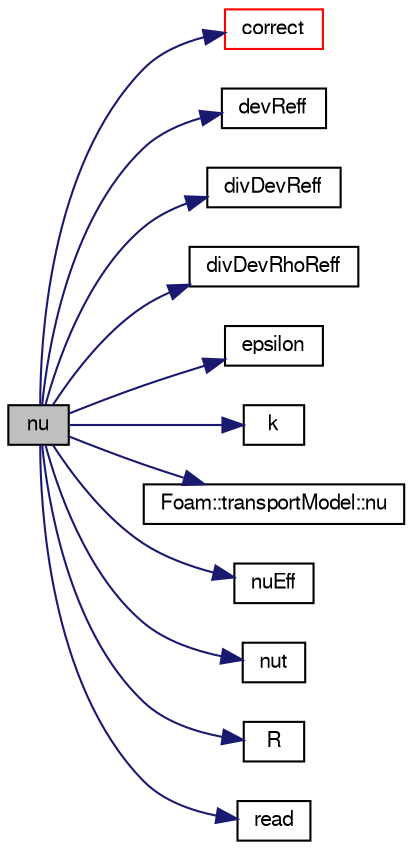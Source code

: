 digraph "nu"
{
  bgcolor="transparent";
  edge [fontname="FreeSans",fontsize="10",labelfontname="FreeSans",labelfontsize="10"];
  node [fontname="FreeSans",fontsize="10",shape=record];
  rankdir="LR";
  Node571 [label="nu",height=0.2,width=0.4,color="black", fillcolor="grey75", style="filled", fontcolor="black"];
  Node571 -> Node572 [color="midnightblue",fontsize="10",style="solid",fontname="FreeSans"];
  Node572 [label="correct",height=0.2,width=0.4,color="red",URL="$a31102.html#aa4d8a8ca44f2b13f84ba64733f6e0252",tooltip="Solve the turbulence equations and correct the turbulence viscosity. "];
  Node571 -> Node923 [color="midnightblue",fontsize="10",style="solid",fontname="FreeSans"];
  Node923 [label="devReff",height=0.2,width=0.4,color="black",URL="$a31102.html#a326a60284c8611b8d684da3ed60d59fb",tooltip="Return the effective stress tensor including the laminar stress. "];
  Node571 -> Node924 [color="midnightblue",fontsize="10",style="solid",fontname="FreeSans"];
  Node924 [label="divDevReff",height=0.2,width=0.4,color="black",URL="$a31102.html#a2fe41bb94b1df0e86fe7a6c83a78c5ad",tooltip="Return the source term for the momentum equation. "];
  Node571 -> Node925 [color="midnightblue",fontsize="10",style="solid",fontname="FreeSans"];
  Node925 [label="divDevRhoReff",height=0.2,width=0.4,color="black",URL="$a31102.html#ad406d4c7b5858512bcae60ecc610d147",tooltip="Return the source term for the momentum equation. "];
  Node571 -> Node926 [color="midnightblue",fontsize="10",style="solid",fontname="FreeSans"];
  Node926 [label="epsilon",height=0.2,width=0.4,color="black",URL="$a31102.html#a9259555bfd1948ca5889cde3d9f32c44",tooltip="Return the turbulence kinetic energy dissipation rate. "];
  Node571 -> Node927 [color="midnightblue",fontsize="10",style="solid",fontname="FreeSans"];
  Node927 [label="k",height=0.2,width=0.4,color="black",URL="$a31102.html#a513c40f9ed37e2baed10984c3c4c57a9",tooltip="Return the turbulence kinetic energy. "];
  Node571 -> Node928 [color="midnightblue",fontsize="10",style="solid",fontname="FreeSans"];
  Node928 [label="Foam::transportModel::nu",height=0.2,width=0.4,color="black",URL="$a30490.html#ad5f81fcd6f7d0ddad1a5fe2a8f08bb3f",tooltip="Return the laminar viscosity. "];
  Node571 -> Node929 [color="midnightblue",fontsize="10",style="solid",fontname="FreeSans"];
  Node929 [label="nuEff",height=0.2,width=0.4,color="black",URL="$a31102.html#ac35af7b203d2ce09502cd2ea1e9db43d",tooltip="Return the effective viscosity. "];
  Node571 -> Node930 [color="midnightblue",fontsize="10",style="solid",fontname="FreeSans"];
  Node930 [label="nut",height=0.2,width=0.4,color="black",URL="$a31102.html#a172707e93d70ead6d609ebf6138e46d9",tooltip="Return the turbulence viscosity. "];
  Node571 -> Node931 [color="midnightblue",fontsize="10",style="solid",fontname="FreeSans"];
  Node931 [label="R",height=0.2,width=0.4,color="black",URL="$a31102.html#a58fc44a6638c1794d267ee2beaa50512",tooltip="Return the Reynolds stress tensor. "];
  Node571 -> Node932 [color="midnightblue",fontsize="10",style="solid",fontname="FreeSans"];
  Node932 [label="read",height=0.2,width=0.4,color="black",URL="$a31102.html#a2eeeaebe7e52f5d842385ce0b177150d",tooltip="Read LESProperties or RASProperties dictionary. "];
}
